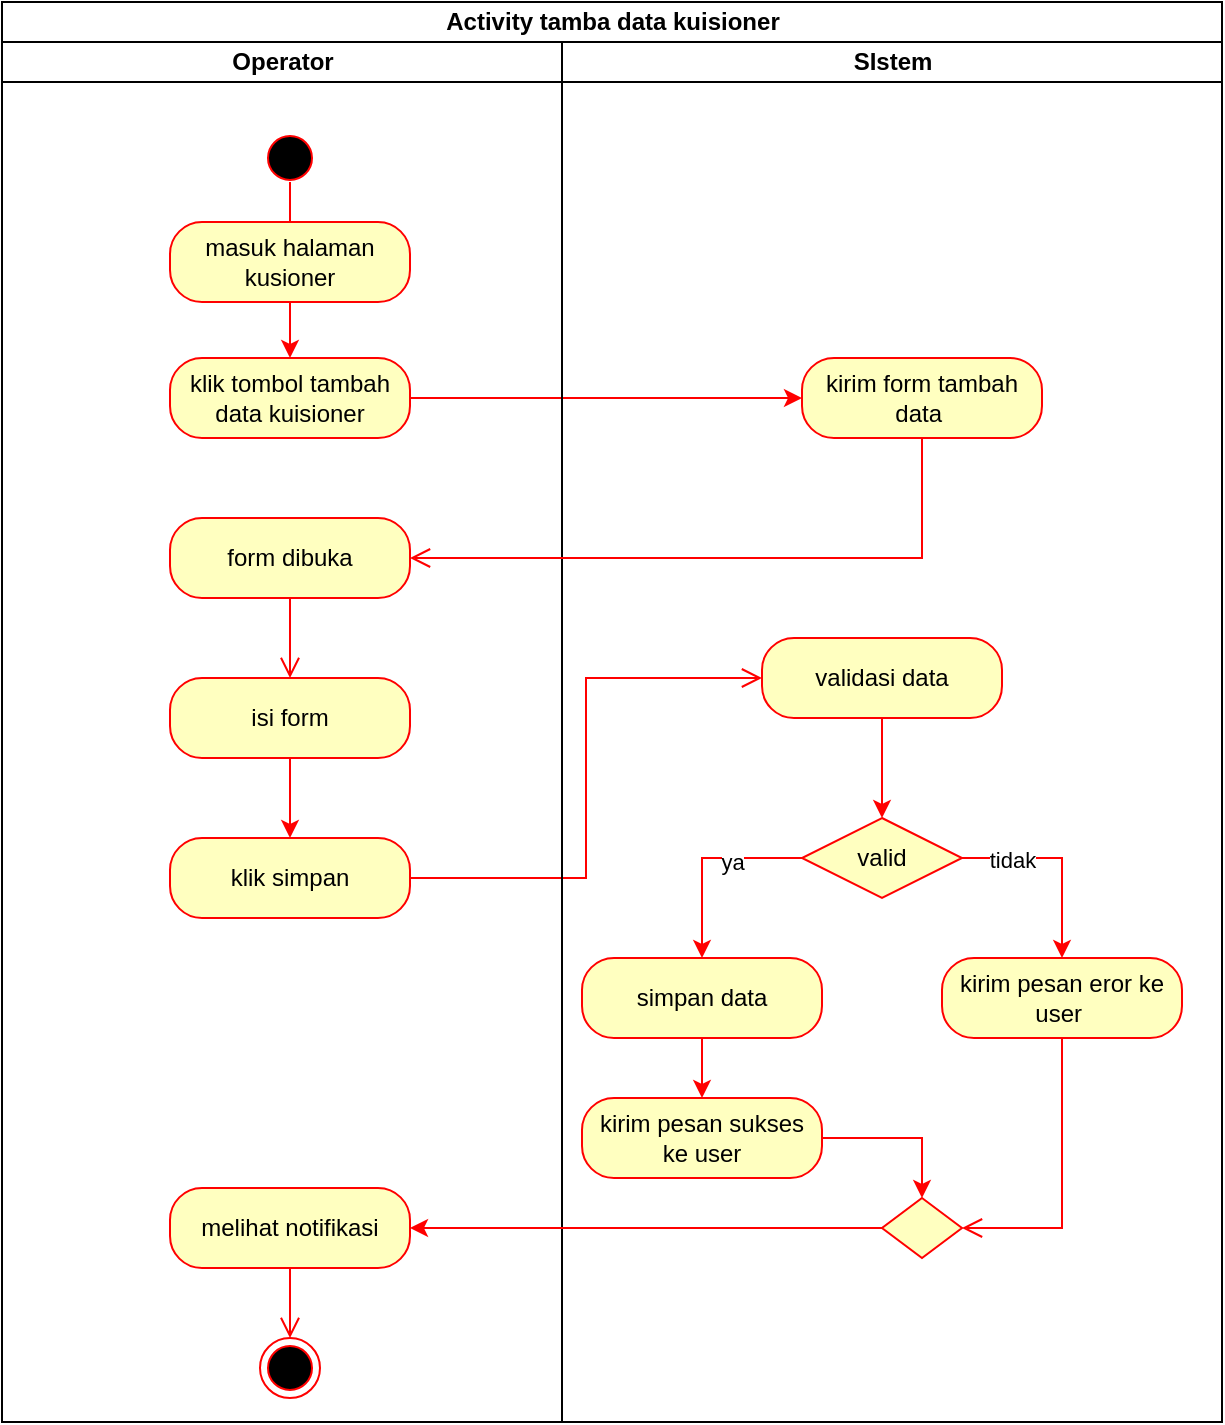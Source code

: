 <mxfile version="27.2.0">
  <diagram name="Page-1" id="_0ErwDTtWnVxuPkX2eag">
    <mxGraphModel dx="1090" dy="549" grid="1" gridSize="10" guides="1" tooltips="1" connect="1" arrows="1" fold="1" page="1" pageScale="1" pageWidth="850" pageHeight="1100" math="0" shadow="0">
      <root>
        <mxCell id="0" />
        <mxCell id="1" parent="0" />
        <mxCell id="FyT8MrMmyI5fMnRuhmEn-1" value="Activity tamba data kuisioner" style="swimlane;childLayout=stackLayout;resizeParent=1;resizeParentMax=0;startSize=20;html=1;" vertex="1" parent="1">
          <mxGeometry x="330" y="100" width="610" height="710" as="geometry" />
        </mxCell>
        <mxCell id="FyT8MrMmyI5fMnRuhmEn-2" value="Operator" style="swimlane;startSize=20;html=1;" vertex="1" parent="FyT8MrMmyI5fMnRuhmEn-1">
          <mxGeometry y="20" width="280" height="690" as="geometry" />
        </mxCell>
        <mxCell id="FyT8MrMmyI5fMnRuhmEn-3" value="" style="ellipse;html=1;shape=startState;fillColor=#000000;strokeColor=#ff0000;" vertex="1" parent="FyT8MrMmyI5fMnRuhmEn-2">
          <mxGeometry x="129.0" y="43" width="30" height="30" as="geometry" />
        </mxCell>
        <mxCell id="FyT8MrMmyI5fMnRuhmEn-4" value="" style="edgeStyle=orthogonalEdgeStyle;html=1;verticalAlign=bottom;endArrow=open;endSize=8;strokeColor=#ff0000;rounded=0;" edge="1" parent="FyT8MrMmyI5fMnRuhmEn-2">
          <mxGeometry relative="1" as="geometry">
            <mxPoint x="144.0" y="100" as="targetPoint" />
            <mxPoint x="144" y="70" as="sourcePoint" />
          </mxGeometry>
        </mxCell>
        <mxCell id="FyT8MrMmyI5fMnRuhmEn-5" value="klik tombol tambah data kuisioner" style="rounded=1;whiteSpace=wrap;html=1;arcSize=40;fontColor=#000000;fillColor=#ffffc0;strokeColor=#ff0000;" vertex="1" parent="FyT8MrMmyI5fMnRuhmEn-2">
          <mxGeometry x="84.0" y="158" width="120" height="40" as="geometry" />
        </mxCell>
        <mxCell id="FyT8MrMmyI5fMnRuhmEn-6" value="form dibuka" style="rounded=1;whiteSpace=wrap;html=1;arcSize=40;fontColor=#000000;fillColor=#ffffc0;strokeColor=#ff0000;" vertex="1" parent="FyT8MrMmyI5fMnRuhmEn-2">
          <mxGeometry x="84" y="238" width="120" height="40" as="geometry" />
        </mxCell>
        <mxCell id="FyT8MrMmyI5fMnRuhmEn-7" value="" style="edgeStyle=orthogonalEdgeStyle;html=1;verticalAlign=bottom;endArrow=open;endSize=8;strokeColor=#ff0000;rounded=0;entryX=0.5;entryY=0;entryDx=0;entryDy=0;" edge="1" parent="FyT8MrMmyI5fMnRuhmEn-2" source="FyT8MrMmyI5fMnRuhmEn-6" target="FyT8MrMmyI5fMnRuhmEn-9">
          <mxGeometry relative="1" as="geometry">
            <mxPoint x="144" y="328" as="targetPoint" />
          </mxGeometry>
        </mxCell>
        <mxCell id="FyT8MrMmyI5fMnRuhmEn-8" style="edgeStyle=orthogonalEdgeStyle;rounded=0;orthogonalLoop=1;jettySize=auto;html=1;exitX=0.5;exitY=1;exitDx=0;exitDy=0;entryX=0.5;entryY=0;entryDx=0;entryDy=0;strokeColor=light-dark(#ff0000, #ededed);" edge="1" parent="FyT8MrMmyI5fMnRuhmEn-2" source="FyT8MrMmyI5fMnRuhmEn-9" target="FyT8MrMmyI5fMnRuhmEn-10">
          <mxGeometry relative="1" as="geometry" />
        </mxCell>
        <mxCell id="FyT8MrMmyI5fMnRuhmEn-9" value="isi form" style="rounded=1;whiteSpace=wrap;html=1;arcSize=40;fontColor=#000000;fillColor=#ffffc0;strokeColor=#ff0000;" vertex="1" parent="FyT8MrMmyI5fMnRuhmEn-2">
          <mxGeometry x="84" y="318" width="120" height="40" as="geometry" />
        </mxCell>
        <mxCell id="FyT8MrMmyI5fMnRuhmEn-10" value="klik simpan" style="rounded=1;whiteSpace=wrap;html=1;arcSize=40;fontColor=#000000;fillColor=#ffffc0;strokeColor=#ff0000;" vertex="1" parent="FyT8MrMmyI5fMnRuhmEn-2">
          <mxGeometry x="84" y="398" width="120" height="40" as="geometry" />
        </mxCell>
        <mxCell id="FyT8MrMmyI5fMnRuhmEn-11" value="" style="ellipse;html=1;shape=endState;fillColor=#000000;strokeColor=#ff0000;" vertex="1" parent="FyT8MrMmyI5fMnRuhmEn-2">
          <mxGeometry x="129.0" y="648" width="30" height="30" as="geometry" />
        </mxCell>
        <mxCell id="FyT8MrMmyI5fMnRuhmEn-12" value="melihat notifikasi" style="rounded=1;whiteSpace=wrap;html=1;arcSize=40;fontColor=#000000;fillColor=#ffffc0;strokeColor=#ff0000;" vertex="1" parent="FyT8MrMmyI5fMnRuhmEn-2">
          <mxGeometry x="84" y="573" width="120" height="40" as="geometry" />
        </mxCell>
        <mxCell id="FyT8MrMmyI5fMnRuhmEn-13" value="" style="edgeStyle=orthogonalEdgeStyle;html=1;verticalAlign=bottom;endArrow=open;endSize=8;strokeColor=#ff0000;rounded=0;" edge="1" parent="FyT8MrMmyI5fMnRuhmEn-2" source="FyT8MrMmyI5fMnRuhmEn-12">
          <mxGeometry relative="1" as="geometry">
            <mxPoint x="144" y="648" as="targetPoint" />
          </mxGeometry>
        </mxCell>
        <mxCell id="FyT8MrMmyI5fMnRuhmEn-14" style="edgeStyle=orthogonalEdgeStyle;rounded=0;orthogonalLoop=1;jettySize=auto;html=1;exitX=0.5;exitY=1;exitDx=0;exitDy=0;entryX=0.5;entryY=0;entryDx=0;entryDy=0;strokeColor=#FF0000;" edge="1" parent="FyT8MrMmyI5fMnRuhmEn-2" source="FyT8MrMmyI5fMnRuhmEn-15" target="FyT8MrMmyI5fMnRuhmEn-5">
          <mxGeometry relative="1" as="geometry" />
        </mxCell>
        <mxCell id="FyT8MrMmyI5fMnRuhmEn-15" value="masuk halaman kusioner" style="rounded=1;whiteSpace=wrap;html=1;arcSize=40;fontColor=#000000;fillColor=#ffffc0;strokeColor=#ff0000;" vertex="1" parent="FyT8MrMmyI5fMnRuhmEn-2">
          <mxGeometry x="84" y="90" width="120" height="40" as="geometry" />
        </mxCell>
        <mxCell id="FyT8MrMmyI5fMnRuhmEn-16" style="edgeStyle=orthogonalEdgeStyle;rounded=0;orthogonalLoop=1;jettySize=auto;html=1;exitX=1;exitY=0.5;exitDx=0;exitDy=0;entryX=0;entryY=0.5;entryDx=0;entryDy=0;strokeColor=#FF0000;" edge="1" parent="FyT8MrMmyI5fMnRuhmEn-1" source="FyT8MrMmyI5fMnRuhmEn-5" target="FyT8MrMmyI5fMnRuhmEn-19">
          <mxGeometry relative="1" as="geometry" />
        </mxCell>
        <mxCell id="FyT8MrMmyI5fMnRuhmEn-17" value="" style="edgeStyle=orthogonalEdgeStyle;html=1;verticalAlign=bottom;endArrow=open;endSize=8;strokeColor=#ff0000;rounded=0;entryX=0;entryY=0.5;entryDx=0;entryDy=0;" edge="1" parent="FyT8MrMmyI5fMnRuhmEn-1" source="FyT8MrMmyI5fMnRuhmEn-10" target="FyT8MrMmyI5fMnRuhmEn-21">
          <mxGeometry relative="1" as="geometry">
            <mxPoint x="235" y="518" as="targetPoint" />
          </mxGeometry>
        </mxCell>
        <mxCell id="FyT8MrMmyI5fMnRuhmEn-18" value="SIstem" style="swimlane;startSize=20;html=1;" vertex="1" parent="FyT8MrMmyI5fMnRuhmEn-1">
          <mxGeometry x="280" y="20" width="330" height="690" as="geometry" />
        </mxCell>
        <mxCell id="FyT8MrMmyI5fMnRuhmEn-19" value="kirim form tambah data&amp;nbsp;" style="rounded=1;whiteSpace=wrap;html=1;arcSize=40;fontColor=#000000;fillColor=#ffffc0;strokeColor=#ff0000;" vertex="1" parent="FyT8MrMmyI5fMnRuhmEn-18">
          <mxGeometry x="120" y="158" width="120" height="40" as="geometry" />
        </mxCell>
        <mxCell id="FyT8MrMmyI5fMnRuhmEn-20" style="edgeStyle=orthogonalEdgeStyle;rounded=0;orthogonalLoop=1;jettySize=auto;html=1;exitX=0.5;exitY=1;exitDx=0;exitDy=0;entryX=0.5;entryY=0;entryDx=0;entryDy=0;strokeColor=light-dark(#ff0000, #ededed);" edge="1" parent="FyT8MrMmyI5fMnRuhmEn-18" source="FyT8MrMmyI5fMnRuhmEn-21" target="FyT8MrMmyI5fMnRuhmEn-26">
          <mxGeometry relative="1" as="geometry" />
        </mxCell>
        <mxCell id="FyT8MrMmyI5fMnRuhmEn-21" value="validasi data" style="rounded=1;whiteSpace=wrap;html=1;arcSize=40;fontColor=#000000;fillColor=#ffffc0;strokeColor=#ff0000;" vertex="1" parent="FyT8MrMmyI5fMnRuhmEn-18">
          <mxGeometry x="100" y="298" width="120" height="40" as="geometry" />
        </mxCell>
        <mxCell id="FyT8MrMmyI5fMnRuhmEn-22" style="edgeStyle=orthogonalEdgeStyle;rounded=0;orthogonalLoop=1;jettySize=auto;html=1;exitX=0;exitY=0.5;exitDx=0;exitDy=0;entryX=0.5;entryY=0;entryDx=0;entryDy=0;strokeColor=#FF0000;" edge="1" parent="FyT8MrMmyI5fMnRuhmEn-18" source="FyT8MrMmyI5fMnRuhmEn-26" target="FyT8MrMmyI5fMnRuhmEn-31">
          <mxGeometry relative="1" as="geometry" />
        </mxCell>
        <mxCell id="FyT8MrMmyI5fMnRuhmEn-23" value="ya" style="edgeLabel;html=1;align=center;verticalAlign=middle;resizable=0;points=[];" vertex="1" connectable="0" parent="FyT8MrMmyI5fMnRuhmEn-22">
          <mxGeometry x="-0.3" y="2" relative="1" as="geometry">
            <mxPoint as="offset" />
          </mxGeometry>
        </mxCell>
        <mxCell id="FyT8MrMmyI5fMnRuhmEn-24" style="edgeStyle=orthogonalEdgeStyle;rounded=0;orthogonalLoop=1;jettySize=auto;html=1;exitX=1;exitY=0.5;exitDx=0;exitDy=0;entryX=0.5;entryY=0;entryDx=0;entryDy=0;strokeColor=light-dark(#ff0000, #ededed);" edge="1" parent="FyT8MrMmyI5fMnRuhmEn-18" source="FyT8MrMmyI5fMnRuhmEn-26" target="FyT8MrMmyI5fMnRuhmEn-28">
          <mxGeometry relative="1" as="geometry" />
        </mxCell>
        <mxCell id="FyT8MrMmyI5fMnRuhmEn-25" value="tidak" style="edgeLabel;html=1;align=center;verticalAlign=middle;resizable=0;points=[];" vertex="1" connectable="0" parent="FyT8MrMmyI5fMnRuhmEn-24">
          <mxGeometry x="-0.5" y="-1" relative="1" as="geometry">
            <mxPoint as="offset" />
          </mxGeometry>
        </mxCell>
        <mxCell id="FyT8MrMmyI5fMnRuhmEn-26" value="valid" style="rhombus;whiteSpace=wrap;html=1;fontColor=#000000;fillColor=#ffffc0;strokeColor=#ff0000;" vertex="1" parent="FyT8MrMmyI5fMnRuhmEn-18">
          <mxGeometry x="120" y="388" width="80" height="40" as="geometry" />
        </mxCell>
        <mxCell id="FyT8MrMmyI5fMnRuhmEn-27" value="" style="edgeStyle=elbowEdgeStyle;html=1;verticalAlign=bottom;endArrow=open;endSize=8;strokeColor=#ff0000;rounded=0;" edge="1" parent="FyT8MrMmyI5fMnRuhmEn-18">
          <mxGeometry relative="1" as="geometry">
            <mxPoint x="-76" y="258" as="targetPoint" />
            <mxPoint x="169" y="198" as="sourcePoint" />
            <Array as="points">
              <mxPoint x="180" y="258" />
            </Array>
          </mxGeometry>
        </mxCell>
        <mxCell id="FyT8MrMmyI5fMnRuhmEn-28" value="kirim pesan eror ke user&amp;nbsp;" style="rounded=1;whiteSpace=wrap;html=1;arcSize=40;fontColor=#000000;fillColor=#ffffc0;strokeColor=#ff0000;" vertex="1" parent="FyT8MrMmyI5fMnRuhmEn-18">
          <mxGeometry x="190" y="458" width="120" height="40" as="geometry" />
        </mxCell>
        <mxCell id="FyT8MrMmyI5fMnRuhmEn-29" value="" style="edgeStyle=orthogonalEdgeStyle;html=1;verticalAlign=bottom;endArrow=open;endSize=8;strokeColor=#ff0000;rounded=0;entryX=1;entryY=0.5;entryDx=0;entryDy=0;" edge="1" parent="FyT8MrMmyI5fMnRuhmEn-18" source="FyT8MrMmyI5fMnRuhmEn-28" target="FyT8MrMmyI5fMnRuhmEn-34">
          <mxGeometry relative="1" as="geometry">
            <mxPoint x="250" y="558" as="targetPoint" />
          </mxGeometry>
        </mxCell>
        <mxCell id="FyT8MrMmyI5fMnRuhmEn-30" style="edgeStyle=orthogonalEdgeStyle;rounded=0;orthogonalLoop=1;jettySize=auto;html=1;exitX=0.5;exitY=1;exitDx=0;exitDy=0;entryX=0.5;entryY=0;entryDx=0;entryDy=0;strokeColor=#FF0000;" edge="1" parent="FyT8MrMmyI5fMnRuhmEn-18" source="FyT8MrMmyI5fMnRuhmEn-31" target="FyT8MrMmyI5fMnRuhmEn-33">
          <mxGeometry relative="1" as="geometry" />
        </mxCell>
        <mxCell id="FyT8MrMmyI5fMnRuhmEn-31" value="simpan data" style="rounded=1;whiteSpace=wrap;html=1;arcSize=40;fontColor=#000000;fillColor=#ffffc0;strokeColor=#ff0000;" vertex="1" parent="FyT8MrMmyI5fMnRuhmEn-18">
          <mxGeometry x="10" y="458" width="120" height="40" as="geometry" />
        </mxCell>
        <mxCell id="FyT8MrMmyI5fMnRuhmEn-32" style="edgeStyle=orthogonalEdgeStyle;rounded=0;orthogonalLoop=1;jettySize=auto;html=1;exitX=1;exitY=0.5;exitDx=0;exitDy=0;entryX=0.5;entryY=0;entryDx=0;entryDy=0;strokeColor=#FF0000;" edge="1" parent="FyT8MrMmyI5fMnRuhmEn-18" source="FyT8MrMmyI5fMnRuhmEn-33" target="FyT8MrMmyI5fMnRuhmEn-34">
          <mxGeometry relative="1" as="geometry" />
        </mxCell>
        <mxCell id="FyT8MrMmyI5fMnRuhmEn-33" value="kirim pesan sukses ke user" style="rounded=1;whiteSpace=wrap;html=1;arcSize=40;fontColor=#000000;fillColor=#ffffc0;strokeColor=#ff0000;" vertex="1" parent="FyT8MrMmyI5fMnRuhmEn-18">
          <mxGeometry x="10" y="528" width="120" height="40" as="geometry" />
        </mxCell>
        <mxCell id="FyT8MrMmyI5fMnRuhmEn-34" value="" style="rhombus;whiteSpace=wrap;html=1;fontColor=#000000;fillColor=#ffffc0;strokeColor=#ff0000;" vertex="1" parent="FyT8MrMmyI5fMnRuhmEn-18">
          <mxGeometry x="160" y="578" width="40" height="30" as="geometry" />
        </mxCell>
        <mxCell id="FyT8MrMmyI5fMnRuhmEn-35" style="edgeStyle=orthogonalEdgeStyle;rounded=0;orthogonalLoop=1;jettySize=auto;html=1;exitX=0;exitY=0.5;exitDx=0;exitDy=0;entryX=1;entryY=0.5;entryDx=0;entryDy=0;strokeColor=#FF0000;" edge="1" parent="FyT8MrMmyI5fMnRuhmEn-1" source="FyT8MrMmyI5fMnRuhmEn-34" target="FyT8MrMmyI5fMnRuhmEn-12">
          <mxGeometry relative="1" as="geometry" />
        </mxCell>
      </root>
    </mxGraphModel>
  </diagram>
</mxfile>
